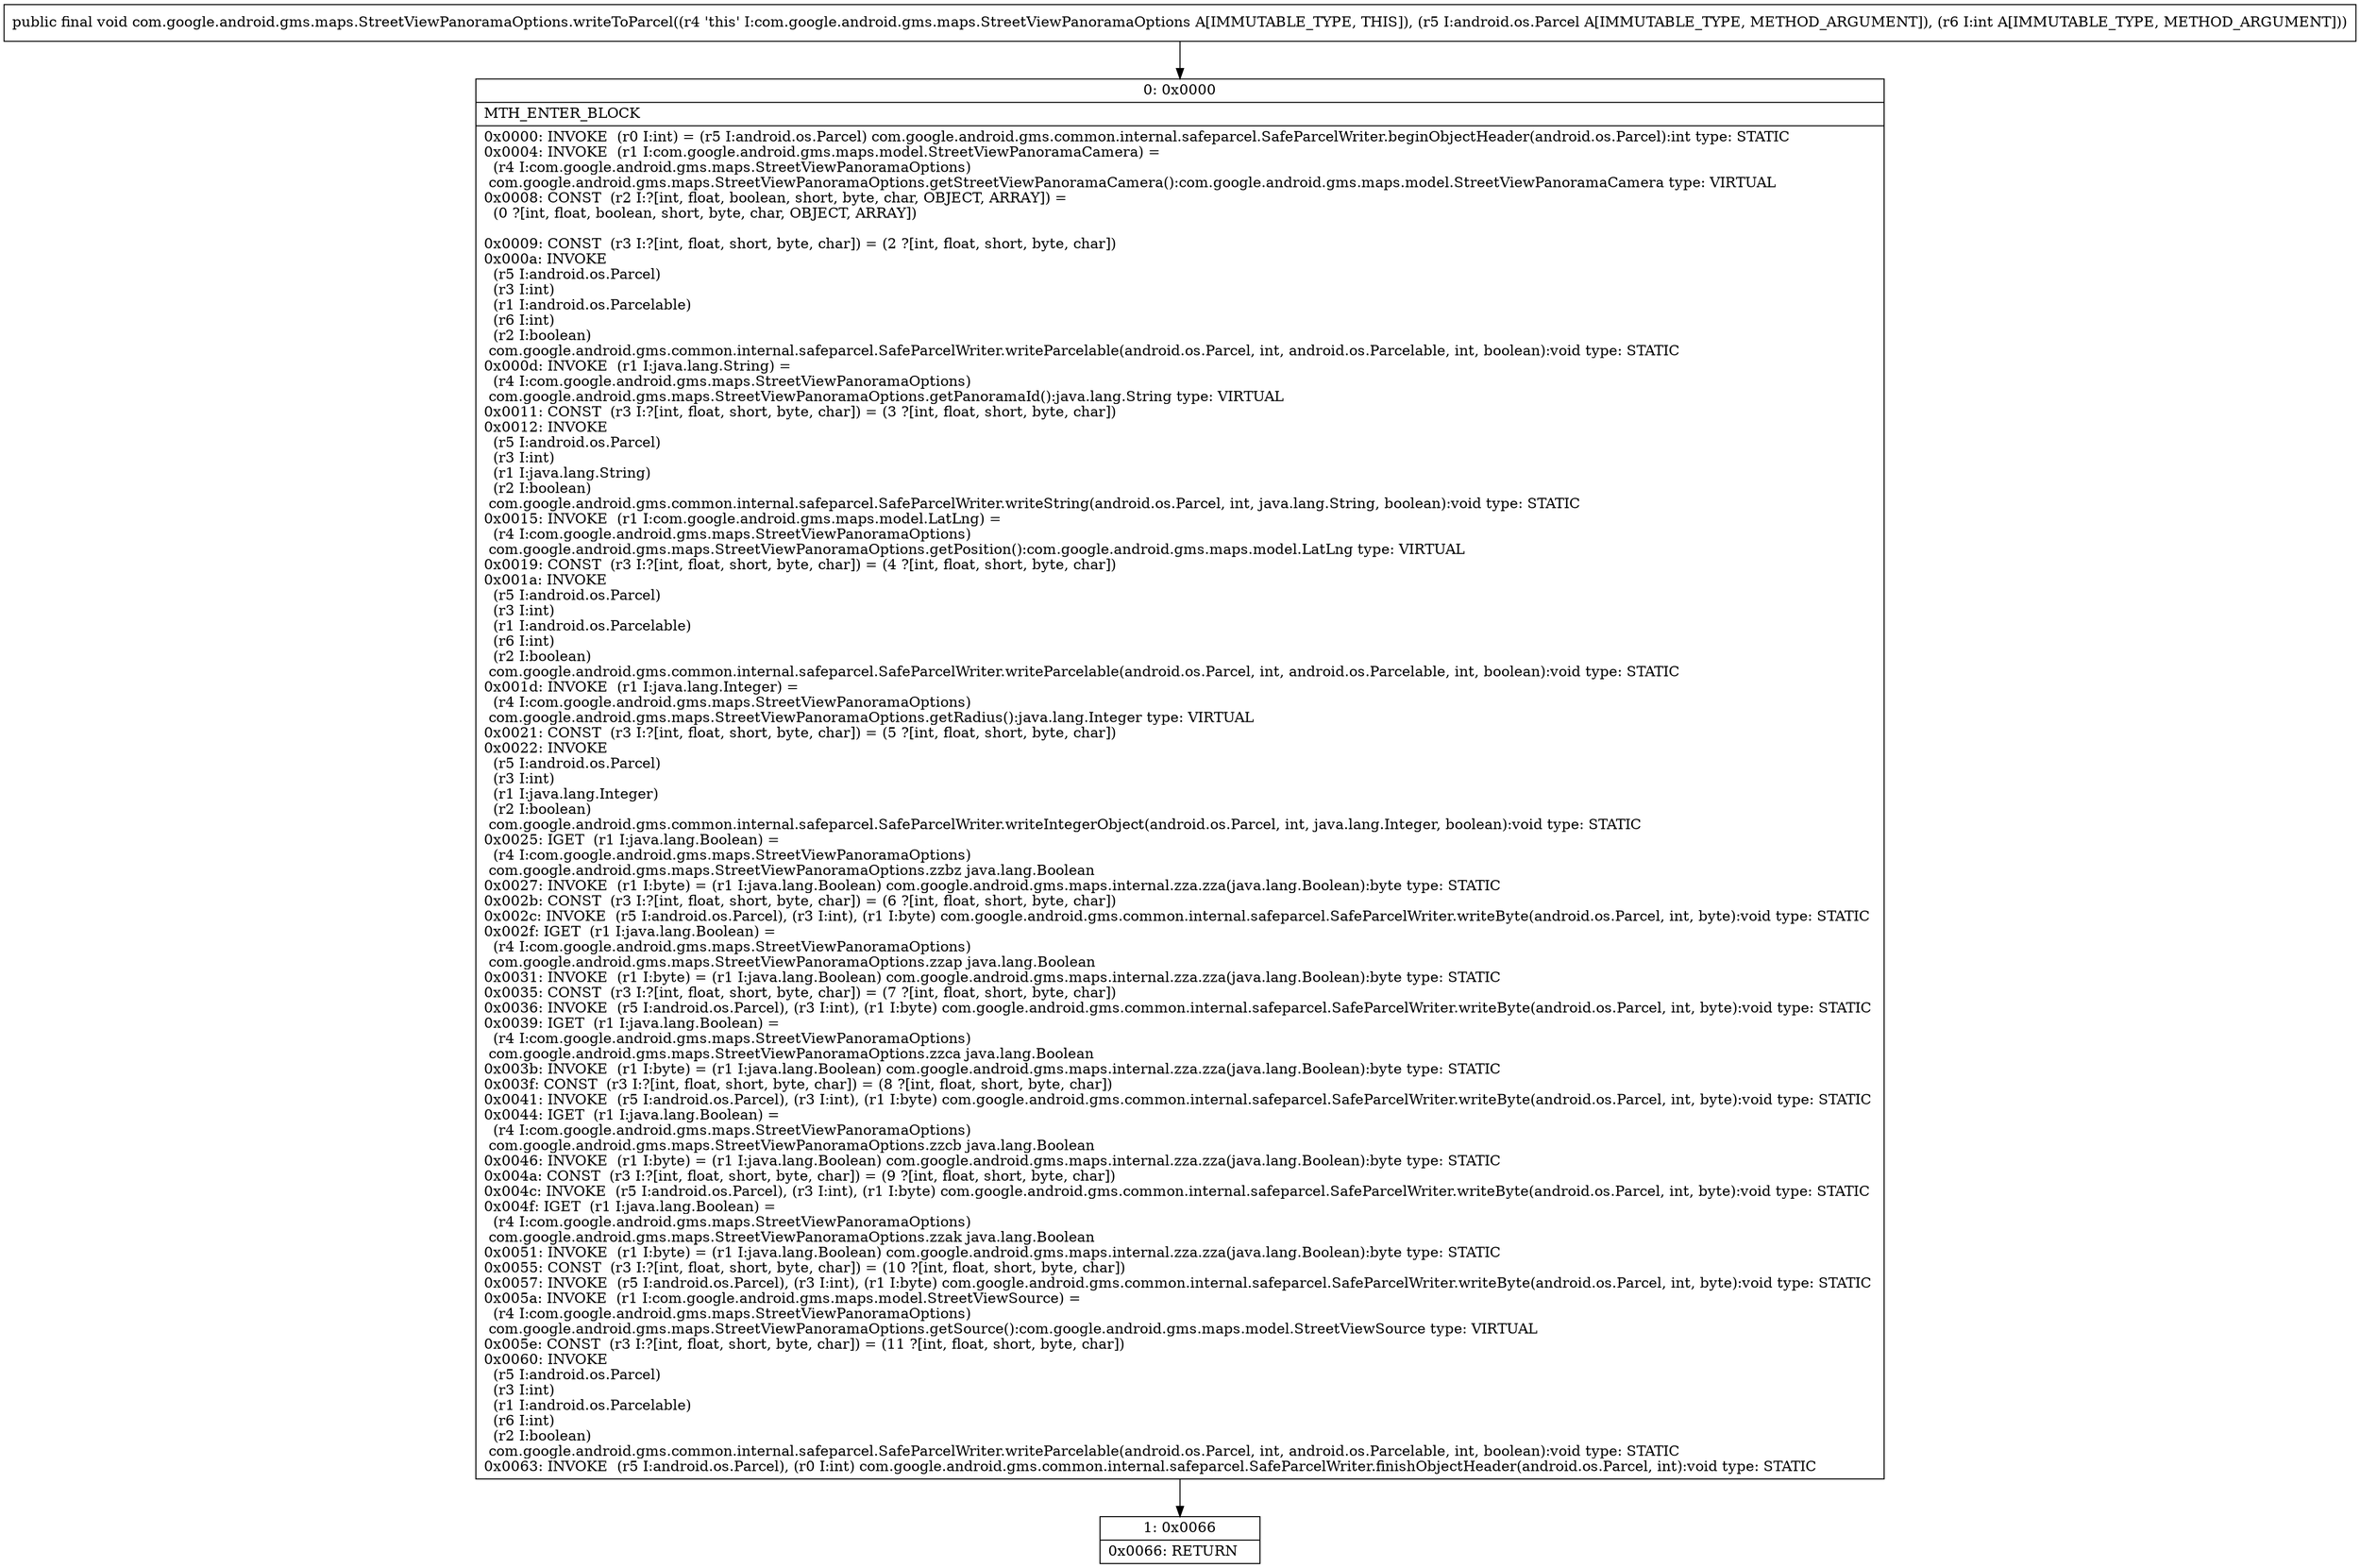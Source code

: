 digraph "CFG forcom.google.android.gms.maps.StreetViewPanoramaOptions.writeToParcel(Landroid\/os\/Parcel;I)V" {
Node_0 [shape=record,label="{0\:\ 0x0000|MTH_ENTER_BLOCK\l|0x0000: INVOKE  (r0 I:int) = (r5 I:android.os.Parcel) com.google.android.gms.common.internal.safeparcel.SafeParcelWriter.beginObjectHeader(android.os.Parcel):int type: STATIC \l0x0004: INVOKE  (r1 I:com.google.android.gms.maps.model.StreetViewPanoramaCamera) = \l  (r4 I:com.google.android.gms.maps.StreetViewPanoramaOptions)\l com.google.android.gms.maps.StreetViewPanoramaOptions.getStreetViewPanoramaCamera():com.google.android.gms.maps.model.StreetViewPanoramaCamera type: VIRTUAL \l0x0008: CONST  (r2 I:?[int, float, boolean, short, byte, char, OBJECT, ARRAY]) = \l  (0 ?[int, float, boolean, short, byte, char, OBJECT, ARRAY])\l \l0x0009: CONST  (r3 I:?[int, float, short, byte, char]) = (2 ?[int, float, short, byte, char]) \l0x000a: INVOKE  \l  (r5 I:android.os.Parcel)\l  (r3 I:int)\l  (r1 I:android.os.Parcelable)\l  (r6 I:int)\l  (r2 I:boolean)\l com.google.android.gms.common.internal.safeparcel.SafeParcelWriter.writeParcelable(android.os.Parcel, int, android.os.Parcelable, int, boolean):void type: STATIC \l0x000d: INVOKE  (r1 I:java.lang.String) = \l  (r4 I:com.google.android.gms.maps.StreetViewPanoramaOptions)\l com.google.android.gms.maps.StreetViewPanoramaOptions.getPanoramaId():java.lang.String type: VIRTUAL \l0x0011: CONST  (r3 I:?[int, float, short, byte, char]) = (3 ?[int, float, short, byte, char]) \l0x0012: INVOKE  \l  (r5 I:android.os.Parcel)\l  (r3 I:int)\l  (r1 I:java.lang.String)\l  (r2 I:boolean)\l com.google.android.gms.common.internal.safeparcel.SafeParcelWriter.writeString(android.os.Parcel, int, java.lang.String, boolean):void type: STATIC \l0x0015: INVOKE  (r1 I:com.google.android.gms.maps.model.LatLng) = \l  (r4 I:com.google.android.gms.maps.StreetViewPanoramaOptions)\l com.google.android.gms.maps.StreetViewPanoramaOptions.getPosition():com.google.android.gms.maps.model.LatLng type: VIRTUAL \l0x0019: CONST  (r3 I:?[int, float, short, byte, char]) = (4 ?[int, float, short, byte, char]) \l0x001a: INVOKE  \l  (r5 I:android.os.Parcel)\l  (r3 I:int)\l  (r1 I:android.os.Parcelable)\l  (r6 I:int)\l  (r2 I:boolean)\l com.google.android.gms.common.internal.safeparcel.SafeParcelWriter.writeParcelable(android.os.Parcel, int, android.os.Parcelable, int, boolean):void type: STATIC \l0x001d: INVOKE  (r1 I:java.lang.Integer) = \l  (r4 I:com.google.android.gms.maps.StreetViewPanoramaOptions)\l com.google.android.gms.maps.StreetViewPanoramaOptions.getRadius():java.lang.Integer type: VIRTUAL \l0x0021: CONST  (r3 I:?[int, float, short, byte, char]) = (5 ?[int, float, short, byte, char]) \l0x0022: INVOKE  \l  (r5 I:android.os.Parcel)\l  (r3 I:int)\l  (r1 I:java.lang.Integer)\l  (r2 I:boolean)\l com.google.android.gms.common.internal.safeparcel.SafeParcelWriter.writeIntegerObject(android.os.Parcel, int, java.lang.Integer, boolean):void type: STATIC \l0x0025: IGET  (r1 I:java.lang.Boolean) = \l  (r4 I:com.google.android.gms.maps.StreetViewPanoramaOptions)\l com.google.android.gms.maps.StreetViewPanoramaOptions.zzbz java.lang.Boolean \l0x0027: INVOKE  (r1 I:byte) = (r1 I:java.lang.Boolean) com.google.android.gms.maps.internal.zza.zza(java.lang.Boolean):byte type: STATIC \l0x002b: CONST  (r3 I:?[int, float, short, byte, char]) = (6 ?[int, float, short, byte, char]) \l0x002c: INVOKE  (r5 I:android.os.Parcel), (r3 I:int), (r1 I:byte) com.google.android.gms.common.internal.safeparcel.SafeParcelWriter.writeByte(android.os.Parcel, int, byte):void type: STATIC \l0x002f: IGET  (r1 I:java.lang.Boolean) = \l  (r4 I:com.google.android.gms.maps.StreetViewPanoramaOptions)\l com.google.android.gms.maps.StreetViewPanoramaOptions.zzap java.lang.Boolean \l0x0031: INVOKE  (r1 I:byte) = (r1 I:java.lang.Boolean) com.google.android.gms.maps.internal.zza.zza(java.lang.Boolean):byte type: STATIC \l0x0035: CONST  (r3 I:?[int, float, short, byte, char]) = (7 ?[int, float, short, byte, char]) \l0x0036: INVOKE  (r5 I:android.os.Parcel), (r3 I:int), (r1 I:byte) com.google.android.gms.common.internal.safeparcel.SafeParcelWriter.writeByte(android.os.Parcel, int, byte):void type: STATIC \l0x0039: IGET  (r1 I:java.lang.Boolean) = \l  (r4 I:com.google.android.gms.maps.StreetViewPanoramaOptions)\l com.google.android.gms.maps.StreetViewPanoramaOptions.zzca java.lang.Boolean \l0x003b: INVOKE  (r1 I:byte) = (r1 I:java.lang.Boolean) com.google.android.gms.maps.internal.zza.zza(java.lang.Boolean):byte type: STATIC \l0x003f: CONST  (r3 I:?[int, float, short, byte, char]) = (8 ?[int, float, short, byte, char]) \l0x0041: INVOKE  (r5 I:android.os.Parcel), (r3 I:int), (r1 I:byte) com.google.android.gms.common.internal.safeparcel.SafeParcelWriter.writeByte(android.os.Parcel, int, byte):void type: STATIC \l0x0044: IGET  (r1 I:java.lang.Boolean) = \l  (r4 I:com.google.android.gms.maps.StreetViewPanoramaOptions)\l com.google.android.gms.maps.StreetViewPanoramaOptions.zzcb java.lang.Boolean \l0x0046: INVOKE  (r1 I:byte) = (r1 I:java.lang.Boolean) com.google.android.gms.maps.internal.zza.zza(java.lang.Boolean):byte type: STATIC \l0x004a: CONST  (r3 I:?[int, float, short, byte, char]) = (9 ?[int, float, short, byte, char]) \l0x004c: INVOKE  (r5 I:android.os.Parcel), (r3 I:int), (r1 I:byte) com.google.android.gms.common.internal.safeparcel.SafeParcelWriter.writeByte(android.os.Parcel, int, byte):void type: STATIC \l0x004f: IGET  (r1 I:java.lang.Boolean) = \l  (r4 I:com.google.android.gms.maps.StreetViewPanoramaOptions)\l com.google.android.gms.maps.StreetViewPanoramaOptions.zzak java.lang.Boolean \l0x0051: INVOKE  (r1 I:byte) = (r1 I:java.lang.Boolean) com.google.android.gms.maps.internal.zza.zza(java.lang.Boolean):byte type: STATIC \l0x0055: CONST  (r3 I:?[int, float, short, byte, char]) = (10 ?[int, float, short, byte, char]) \l0x0057: INVOKE  (r5 I:android.os.Parcel), (r3 I:int), (r1 I:byte) com.google.android.gms.common.internal.safeparcel.SafeParcelWriter.writeByte(android.os.Parcel, int, byte):void type: STATIC \l0x005a: INVOKE  (r1 I:com.google.android.gms.maps.model.StreetViewSource) = \l  (r4 I:com.google.android.gms.maps.StreetViewPanoramaOptions)\l com.google.android.gms.maps.StreetViewPanoramaOptions.getSource():com.google.android.gms.maps.model.StreetViewSource type: VIRTUAL \l0x005e: CONST  (r3 I:?[int, float, short, byte, char]) = (11 ?[int, float, short, byte, char]) \l0x0060: INVOKE  \l  (r5 I:android.os.Parcel)\l  (r3 I:int)\l  (r1 I:android.os.Parcelable)\l  (r6 I:int)\l  (r2 I:boolean)\l com.google.android.gms.common.internal.safeparcel.SafeParcelWriter.writeParcelable(android.os.Parcel, int, android.os.Parcelable, int, boolean):void type: STATIC \l0x0063: INVOKE  (r5 I:android.os.Parcel), (r0 I:int) com.google.android.gms.common.internal.safeparcel.SafeParcelWriter.finishObjectHeader(android.os.Parcel, int):void type: STATIC \l}"];
Node_1 [shape=record,label="{1\:\ 0x0066|0x0066: RETURN   \l}"];
MethodNode[shape=record,label="{public final void com.google.android.gms.maps.StreetViewPanoramaOptions.writeToParcel((r4 'this' I:com.google.android.gms.maps.StreetViewPanoramaOptions A[IMMUTABLE_TYPE, THIS]), (r5 I:android.os.Parcel A[IMMUTABLE_TYPE, METHOD_ARGUMENT]), (r6 I:int A[IMMUTABLE_TYPE, METHOD_ARGUMENT])) }"];
MethodNode -> Node_0;
Node_0 -> Node_1;
}

